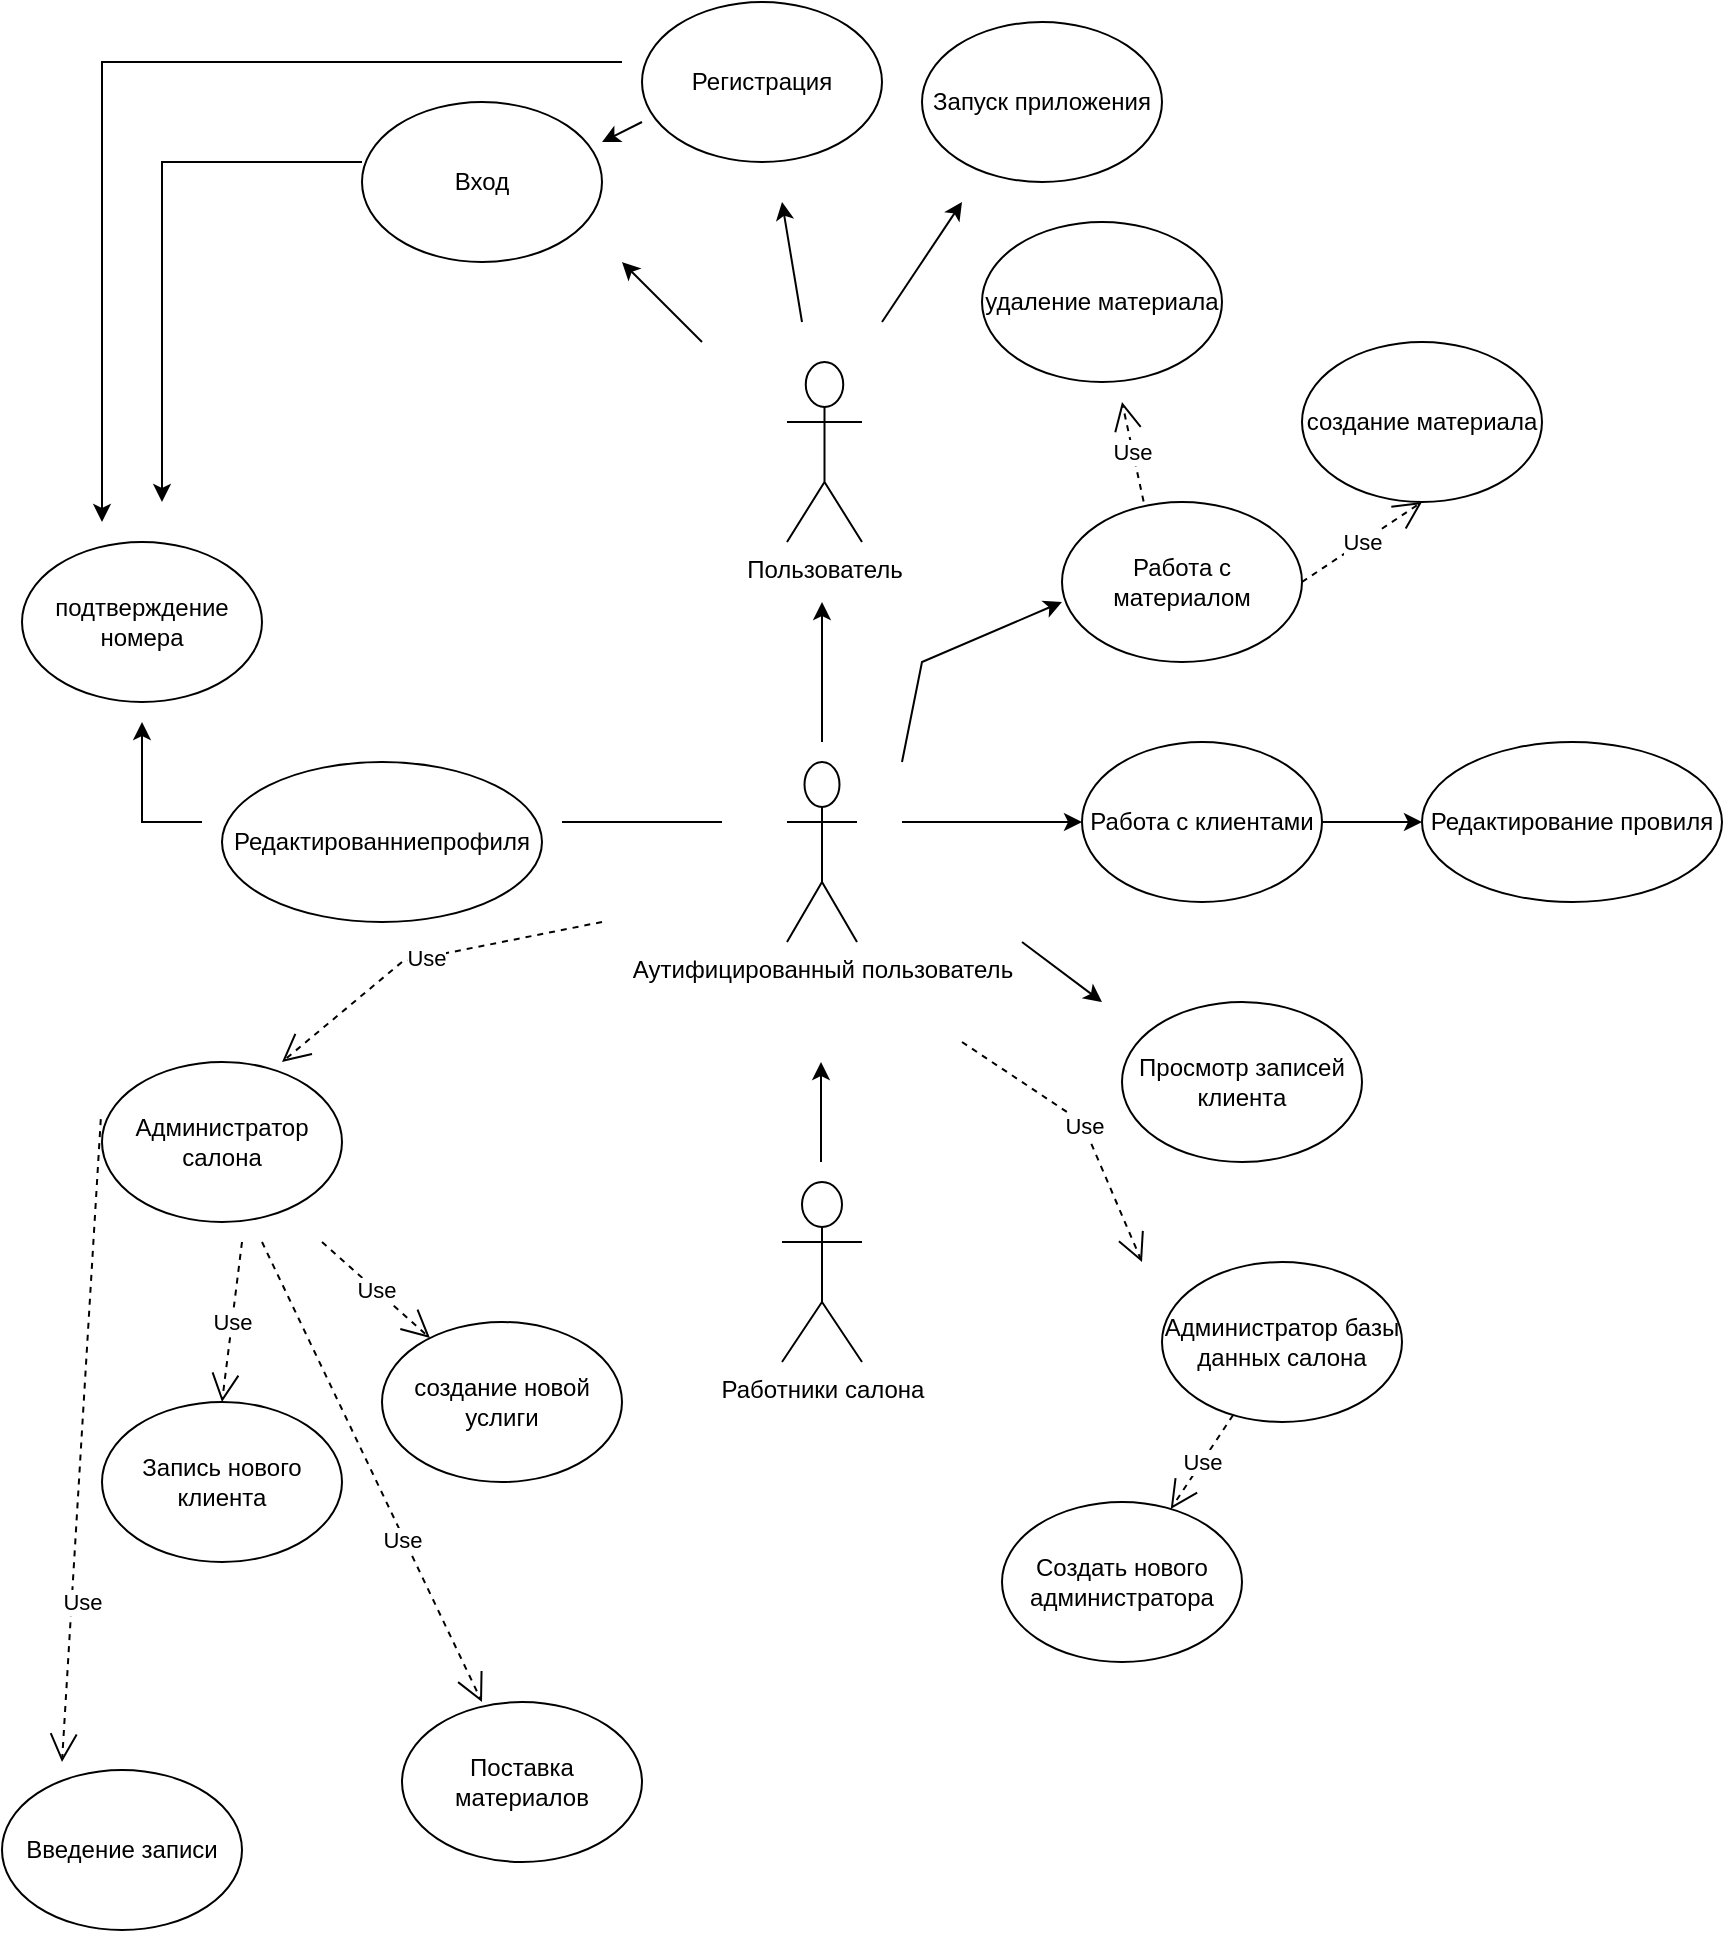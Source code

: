 <mxfile version="20.4.0" type="device"><diagram id="TwDZCAuYwEIspwvzs7xA" name="Page-1"><mxGraphModel dx="1819" dy="571" grid="1" gridSize="10" guides="1" tooltips="1" connect="1" arrows="1" fold="1" page="1" pageScale="1" pageWidth="827" pageHeight="1169" math="0" shadow="0"><root><mxCell id="0"/><mxCell id="1" parent="0"/><mxCell id="pDNjJlrKqcezU2Uj3-Ud-1" value="Работники салона" style="shape=umlActor;verticalLabelPosition=bottom;verticalAlign=top;html=1;outlineConnect=0;" parent="1" vertex="1"><mxGeometry x="380" y="1420" width="40" height="90" as="geometry"/></mxCell><mxCell id="pDNjJlrKqcezU2Uj3-Ud-7" value="" style="endArrow=classic;html=1;rounded=0;" parent="1" edge="1"><mxGeometry width="50" height="50" relative="1" as="geometry"><mxPoint x="399.5" y="1410" as="sourcePoint"/><mxPoint x="399.5" y="1360" as="targetPoint"/></mxGeometry></mxCell><mxCell id="pDNjJlrKqcezU2Uj3-Ud-8" value="Аутифицированный пользователь" style="shape=umlActor;verticalLabelPosition=bottom;verticalAlign=top;html=1;outlineConnect=0;" parent="1" vertex="1"><mxGeometry x="382.5" y="1210" width="35" height="90" as="geometry"/></mxCell><mxCell id="pDNjJlrKqcezU2Uj3-Ud-12" value="" style="endArrow=classic;html=1;rounded=0;" parent="1" edge="1"><mxGeometry width="50" height="50" relative="1" as="geometry"><mxPoint x="400" y="1200" as="sourcePoint"/><mxPoint x="400" y="1130" as="targetPoint"/></mxGeometry></mxCell><mxCell id="pDNjJlrKqcezU2Uj3-Ud-13" value="Пользователь" style="shape=umlActor;verticalLabelPosition=bottom;verticalAlign=top;html=1;outlineConnect=0;" parent="1" vertex="1"><mxGeometry x="382.5" y="1010" width="37.5" height="90" as="geometry"/></mxCell><mxCell id="pDNjJlrKqcezU2Uj3-Ud-17" value="Регистрация" style="ellipse;whiteSpace=wrap;html=1;" parent="1" vertex="1"><mxGeometry x="310" y="830" width="120" height="80" as="geometry"/></mxCell><mxCell id="pDNjJlrKqcezU2Uj3-Ud-18" value="" style="endArrow=none;html=1;rounded=0;" parent="1" edge="1"><mxGeometry width="50" height="50" relative="1" as="geometry"><mxPoint x="270" y="1240" as="sourcePoint"/><mxPoint x="350" y="1240" as="targetPoint"/></mxGeometry></mxCell><mxCell id="pDNjJlrKqcezU2Uj3-Ud-19" value="Редактированниепрофиля" style="ellipse;whiteSpace=wrap;html=1;" parent="1" vertex="1"><mxGeometry x="100" y="1210" width="160" height="80" as="geometry"/></mxCell><mxCell id="pDNjJlrKqcezU2Uj3-Ud-21" value="" style="edgeStyle=segmentEdgeStyle;endArrow=classic;html=1;rounded=0;" parent="1" edge="1"><mxGeometry width="50" height="50" relative="1" as="geometry"><mxPoint x="90" y="1240" as="sourcePoint"/><mxPoint x="60" y="1190" as="targetPoint"/></mxGeometry></mxCell><mxCell id="pDNjJlrKqcezU2Uj3-Ud-22" value="подтверждение номера" style="ellipse;whiteSpace=wrap;html=1;" parent="1" vertex="1"><mxGeometry y="1100" width="120" height="80" as="geometry"/></mxCell><mxCell id="pDNjJlrKqcezU2Uj3-Ud-23" value="" style="endArrow=classic;html=1;rounded=0;" parent="1" edge="1"><mxGeometry width="50" height="50" relative="1" as="geometry"><mxPoint x="390" y="990" as="sourcePoint"/><mxPoint x="380" y="930" as="targetPoint"/></mxGeometry></mxCell><mxCell id="pDNjJlrKqcezU2Uj3-Ud-24" value="" style="endArrow=classic;html=1;rounded=0;" parent="1" edge="1"><mxGeometry width="50" height="50" relative="1" as="geometry"><mxPoint x="340" y="1000" as="sourcePoint"/><mxPoint x="300" y="960" as="targetPoint"/><Array as="points"/></mxGeometry></mxCell><mxCell id="pDNjJlrKqcezU2Uj3-Ud-25" value="Вход" style="ellipse;whiteSpace=wrap;html=1;" parent="1" vertex="1"><mxGeometry x="170" y="880" width="120" height="80" as="geometry"/></mxCell><mxCell id="pDNjJlrKqcezU2Uj3-Ud-26" value="" style="endArrow=classic;html=1;rounded=0;" parent="1" edge="1"><mxGeometry width="50" height="50" relative="1" as="geometry"><mxPoint x="500" y="1300" as="sourcePoint"/><mxPoint x="540" y="1330" as="targetPoint"/></mxGeometry></mxCell><mxCell id="pDNjJlrKqcezU2Uj3-Ud-27" value="Просмотр записей клиента" style="ellipse;whiteSpace=wrap;html=1;" parent="1" vertex="1"><mxGeometry x="550" y="1330" width="120" height="80" as="geometry"/></mxCell><mxCell id="pDNjJlrKqcezU2Uj3-Ud-28" value="" style="endArrow=classic;html=1;rounded=0;" parent="1" edge="1"><mxGeometry width="50" height="50" relative="1" as="geometry"><mxPoint x="430" y="990" as="sourcePoint"/><mxPoint x="470" y="930" as="targetPoint"/></mxGeometry></mxCell><mxCell id="pDNjJlrKqcezU2Uj3-Ud-29" value="Запуск приложения" style="ellipse;whiteSpace=wrap;html=1;" parent="1" vertex="1"><mxGeometry x="450" y="840" width="120" height="80" as="geometry"/></mxCell><mxCell id="pDNjJlrKqcezU2Uj3-Ud-30" value="" style="endArrow=classic;html=1;rounded=0;" parent="1" edge="1"><mxGeometry width="50" height="50" relative="1" as="geometry"><mxPoint x="300" y="860" as="sourcePoint"/><mxPoint x="40" y="1090" as="targetPoint"/><Array as="points"><mxPoint x="40" y="860"/></Array></mxGeometry></mxCell><mxCell id="pDNjJlrKqcezU2Uj3-Ud-31" value="" style="endArrow=classic;html=1;rounded=0;" parent="1" edge="1"><mxGeometry width="50" height="50" relative="1" as="geometry"><mxPoint x="310" y="890" as="sourcePoint"/><mxPoint x="290" y="900" as="targetPoint"/></mxGeometry></mxCell><mxCell id="pDNjJlrKqcezU2Uj3-Ud-32" value="" style="endArrow=classic;html=1;rounded=0;exitX=0;exitY=0.375;exitDx=0;exitDy=0;exitPerimeter=0;" parent="1" source="pDNjJlrKqcezU2Uj3-Ud-25" edge="1"><mxGeometry width="50" height="50" relative="1" as="geometry"><mxPoint x="70" y="870" as="sourcePoint"/><mxPoint x="70" y="1080" as="targetPoint"/><Array as="points"><mxPoint x="70" y="910"/></Array></mxGeometry></mxCell><mxCell id="pDNjJlrKqcezU2Uj3-Ud-33" value="" style="endArrow=classic;html=1;rounded=0;" parent="1" edge="1"><mxGeometry width="50" height="50" relative="1" as="geometry"><mxPoint x="440" y="1240" as="sourcePoint"/><mxPoint x="530" y="1240" as="targetPoint"/><Array as="points"/></mxGeometry></mxCell><mxCell id="pDNjJlrKqcezU2Uj3-Ud-36" value="Работа с клиентами" style="ellipse;whiteSpace=wrap;html=1;" parent="1" vertex="1"><mxGeometry x="530" y="1200" width="120" height="80" as="geometry"/></mxCell><mxCell id="pDNjJlrKqcezU2Uj3-Ud-37" value="" style="endArrow=classic;html=1;rounded=0;" parent="1" edge="1"><mxGeometry width="50" height="50" relative="1" as="geometry"><mxPoint x="440" y="1210" as="sourcePoint"/><mxPoint x="520" y="1130" as="targetPoint"/><Array as="points"><mxPoint x="450" y="1160"/></Array></mxGeometry></mxCell><mxCell id="pDNjJlrKqcezU2Uj3-Ud-38" value="Работа с материалом" style="ellipse;whiteSpace=wrap;html=1;" parent="1" vertex="1"><mxGeometry x="520" y="1080" width="120" height="80" as="geometry"/></mxCell><mxCell id="pDNjJlrKqcezU2Uj3-Ud-40" value="" style="endArrow=classic;html=1;rounded=0;exitX=1;exitY=0.5;exitDx=0;exitDy=0;exitPerimeter=0;" parent="1" source="pDNjJlrKqcezU2Uj3-Ud-36" edge="1"><mxGeometry width="50" height="50" relative="1" as="geometry"><mxPoint x="660" y="1240" as="sourcePoint"/><mxPoint x="700" y="1240" as="targetPoint"/><Array as="points"><mxPoint x="680" y="1240"/></Array></mxGeometry></mxCell><mxCell id="pDNjJlrKqcezU2Uj3-Ud-41" value="Редактирование провиля" style="ellipse;whiteSpace=wrap;html=1;" parent="1" vertex="1"><mxGeometry x="700" y="1200" width="150" height="80" as="geometry"/></mxCell><mxCell id="pIq_wj2MNibDTI-819Fa-1" value="Use" style="endArrow=open;endSize=12;dashed=1;html=1;rounded=0;exitX=1;exitY=0.5;exitDx=0;exitDy=0;" edge="1" parent="1" source="pDNjJlrKqcezU2Uj3-Ud-38"><mxGeometry width="160" relative="1" as="geometry"><mxPoint x="330" y="1130" as="sourcePoint"/><mxPoint x="700" y="1080" as="targetPoint"/></mxGeometry></mxCell><mxCell id="pIq_wj2MNibDTI-819Fa-2" value="создание материала" style="ellipse;whiteSpace=wrap;html=1;" vertex="1" parent="1"><mxGeometry x="640" y="1000" width="120" height="80" as="geometry"/></mxCell><mxCell id="pIq_wj2MNibDTI-819Fa-3" value="удаление материала" style="ellipse;whiteSpace=wrap;html=1;" vertex="1" parent="1"><mxGeometry x="480" y="940" width="120" height="80" as="geometry"/></mxCell><mxCell id="pIq_wj2MNibDTI-819Fa-4" value="Администратор салона" style="ellipse;whiteSpace=wrap;html=1;" vertex="1" parent="1"><mxGeometry x="40" y="1360" width="120" height="80" as="geometry"/></mxCell><mxCell id="pIq_wj2MNibDTI-819Fa-5" value="Запись нового клиента" style="ellipse;whiteSpace=wrap;html=1;" vertex="1" parent="1"><mxGeometry x="40" y="1530" width="120" height="80" as="geometry"/></mxCell><mxCell id="pIq_wj2MNibDTI-819Fa-6" value="создание новой услиги" style="ellipse;whiteSpace=wrap;html=1;" vertex="1" parent="1"><mxGeometry x="180" y="1490" width="120" height="80" as="geometry"/></mxCell><mxCell id="pIq_wj2MNibDTI-819Fa-7" value="Администратор базы данных салона" style="ellipse;whiteSpace=wrap;html=1;" vertex="1" parent="1"><mxGeometry x="570" y="1460" width="120" height="80" as="geometry"/></mxCell><mxCell id="pIq_wj2MNibDTI-819Fa-8" value="Создать нового администратора" style="ellipse;whiteSpace=wrap;html=1;" vertex="1" parent="1"><mxGeometry x="490" y="1580" width="120" height="80" as="geometry"/></mxCell><mxCell id="pIq_wj2MNibDTI-819Fa-9" value="Use" style="endArrow=open;endSize=12;dashed=1;html=1;rounded=0;exitX=0.34;exitY=-0.003;exitDx=0;exitDy=0;exitPerimeter=0;" edge="1" parent="1" source="pDNjJlrKqcezU2Uj3-Ud-38"><mxGeometry width="160" relative="1" as="geometry"><mxPoint x="330" y="1100" as="sourcePoint"/><mxPoint x="550" y="1030" as="targetPoint"/></mxGeometry></mxCell><mxCell id="pIq_wj2MNibDTI-819Fa-10" value="Use" style="endArrow=open;endSize=12;dashed=1;html=1;rounded=0;entryX=0.5;entryY=0;entryDx=0;entryDy=0;" edge="1" parent="1" target="pIq_wj2MNibDTI-819Fa-5"><mxGeometry width="160" relative="1" as="geometry"><mxPoint x="110" y="1450" as="sourcePoint"/><mxPoint x="290" y="1450" as="targetPoint"/></mxGeometry></mxCell><mxCell id="pIq_wj2MNibDTI-819Fa-11" value="Use" style="endArrow=open;endSize=12;dashed=1;html=1;rounded=0;" edge="1" parent="1" target="pIq_wj2MNibDTI-819Fa-6"><mxGeometry width="160" relative="1" as="geometry"><mxPoint x="150" y="1450" as="sourcePoint"/><mxPoint x="490" y="1460" as="targetPoint"/></mxGeometry></mxCell><mxCell id="pIq_wj2MNibDTI-819Fa-12" value="Use" style="endArrow=open;endSize=12;dashed=1;html=1;rounded=0;entryX=0.75;entryY=0;entryDx=0;entryDy=0;entryPerimeter=0;" edge="1" parent="1" target="pIq_wj2MNibDTI-819Fa-4"><mxGeometry width="160" relative="1" as="geometry"><mxPoint x="290" y="1290" as="sourcePoint"/><mxPoint x="190" y="1400" as="targetPoint"/><Array as="points"><mxPoint x="190" y="1310"/></Array></mxGeometry></mxCell><mxCell id="pIq_wj2MNibDTI-819Fa-13" value="Use" style="endArrow=open;endSize=12;dashed=1;html=1;rounded=0;" edge="1" parent="1"><mxGeometry width="160" relative="1" as="geometry"><mxPoint x="470" y="1350" as="sourcePoint"/><mxPoint x="560" y="1460" as="targetPoint"/><Array as="points"><mxPoint x="530" y="1390"/></Array></mxGeometry></mxCell><mxCell id="pIq_wj2MNibDTI-819Fa-14" value="Use" style="endArrow=open;endSize=12;dashed=1;html=1;rounded=0;" edge="1" parent="1" source="pIq_wj2MNibDTI-819Fa-7" target="pIq_wj2MNibDTI-819Fa-8"><mxGeometry width="160" relative="1" as="geometry"><mxPoint x="550" y="1570" as="sourcePoint"/><mxPoint x="640" y="1600" as="targetPoint"/></mxGeometry></mxCell><mxCell id="pIq_wj2MNibDTI-819Fa-15" value="Use" style="endArrow=open;endSize=12;dashed=1;html=1;rounded=0;" edge="1" parent="1"><mxGeometry x="0.298" y="-2" width="160" relative="1" as="geometry"><mxPoint x="120" y="1450" as="sourcePoint"/><mxPoint x="230" y="1680" as="targetPoint"/><mxPoint y="-1" as="offset"/></mxGeometry></mxCell><mxCell id="pIq_wj2MNibDTI-819Fa-16" value="Поставка материалов" style="ellipse;whiteSpace=wrap;html=1;" vertex="1" parent="1"><mxGeometry x="190" y="1680" width="120" height="80" as="geometry"/></mxCell><mxCell id="pIq_wj2MNibDTI-819Fa-17" value="Введение записи" style="ellipse;whiteSpace=wrap;html=1;" vertex="1" parent="1"><mxGeometry x="-10" y="1714" width="120" height="80" as="geometry"/></mxCell><mxCell id="pIq_wj2MNibDTI-819Fa-18" value="Use" style="endArrow=open;endSize=12;dashed=1;html=1;rounded=0;exitX=-0.005;exitY=0.357;exitDx=0;exitDy=0;exitPerimeter=0;" edge="1" parent="1" source="pIq_wj2MNibDTI-819Fa-4"><mxGeometry x="0.5" y="5" width="160" relative="1" as="geometry"><mxPoint x="-20" y="1450" as="sourcePoint"/><mxPoint x="20" y="1710" as="targetPoint"/><mxPoint as="offset"/></mxGeometry></mxCell></root></mxGraphModel></diagram></mxfile>